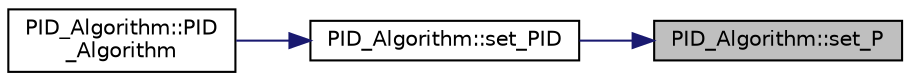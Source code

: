 digraph "PID_Algorithm::set_P"
{
 // INTERACTIVE_SVG=YES
 // LATEX_PDF_SIZE
  edge [fontname="Helvetica",fontsize="10",labelfontname="Helvetica",labelfontsize="10"];
  node [fontname="Helvetica",fontsize="10",shape=record];
  rankdir="RL";
  Node43 [label="PID_Algorithm::set_P",height=0.2,width=0.4,color="black", fillcolor="grey75", style="filled", fontcolor="black",tooltip=" "];
  Node43 -> Node44 [dir="back",color="midnightblue",fontsize="10",style="solid",fontname="Helvetica"];
  Node44 [label="PID_Algorithm::set_PID",height=0.2,width=0.4,color="black", fillcolor="white", style="filled",URL="$class_p_i_d___algorithm.html#a1f6955b8c523af6e5207b598872b00f9",tooltip=" "];
  Node44 -> Node45 [dir="back",color="midnightblue",fontsize="10",style="solid",fontname="Helvetica"];
  Node45 [label="PID_Algorithm::PID\l_Algorithm",height=0.2,width=0.4,color="black", fillcolor="white", style="filled",URL="$class_p_i_d___algorithm.html#a77e1b4df4f9605df9373deb336c47987",tooltip=" "];
}
